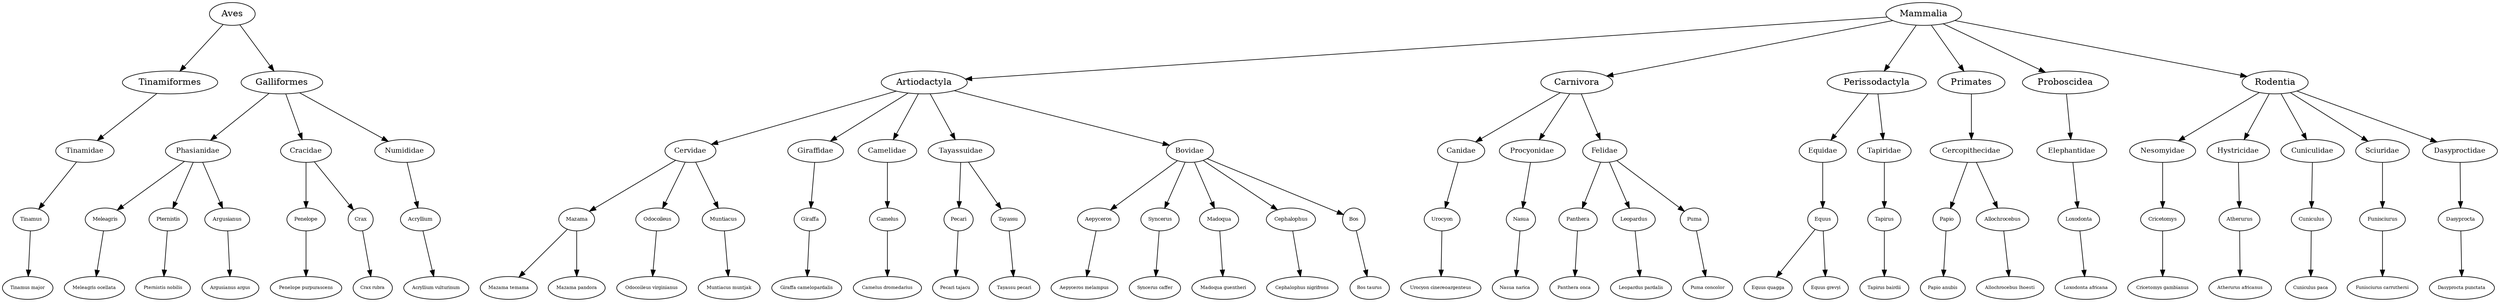 strict digraph "iwildcam36" {

	ranksep = 1
	//root 0 Aves begins
	subgraph "0 Aves" {
		//subgraph "layer 0"{
			node [width="1", fontsize=14]
			//node
			"0 Aves" [label="Aves"]
			//edge
			"0 Aves" -> "9 Tinamiformes"
			"0 Aves" -> "4 Galliformes"
		//}
		//subgraph "layer 1"{
			node [width="0", fontsize=11]
			//node
			"9 Tinamiformes" [label="Tinamiformes"]
			"4 Galliformes" [label="Galliformes"]
			//edge
			"9 Tinamiformes" -> "30 Tinamidae"
			"4 Galliformes" -> "25 Phasianidae"
			"4 Galliformes" -> "15 Cracidae"
			"4 Galliformes" -> "24 Numididae"
		//}
		//subgraph "layer 2"{
			node [width="0", fontsize=8]
			//node
			"24 Numididae" [label="Numididae"]
			"30 Tinamidae" [label="Tinamidae"]
			"25 Phasianidae" [label="Phasianidae"]
			"15 Cracidae" [label="Cracidae"]
			//edge
			"25 Phasianidae" -> "50 Meleagris"
			"30 Tinamidae" -> "63 Tinamus"
			"25 Phasianidae" -> "58 Pternistis"
			"15 Cracidae" -> "57 Penelope"
			"24 Numididae" -> "31 Acryllium"
			"25 Phasianidae" -> "34 Argusianus"
			"15 Cracidae" -> "39 Crax"
		//}
		//subgraph "layer 3"{
			node [width="0", fontsize=7]
			//node
			"34 Argusianus" [label="Argusianus"]
			"50 Meleagris" [label="Meleagris"]
			"39 Crax" [label="Crax"]
			"31 Acryllium" [label="Acryllium"]
			"63 Tinamus" [label="Tinamus"]
			"57 Penelope" [label="Penelope"]
			"58 Pternistis" [label="Pternistis"]
			//edge
			"57 Penelope" -> "93 Penelope purpurascens"
			"63 Tinamus" -> "99 Tinamus major"
			"50 Meleagris" -> "86 Meleagris ocellata"
			"31 Acryllium" -> "65 Acryllium vulturinum"
			"39 Crax" -> "73 Crax rubra"
			"34 Argusianus" -> "68 Argusianus argus"
			"58 Pternistis" -> "94 Pternistis nobilis"
		//}
		//subgraph "layer 4"{
			node [width="0", fontsize=5]
			//node
			"73 Crax rubra" [label="Crax rubra"]
			"65 Acryllium vulturinum" [label="Acryllium vulturinum"]
			"93 Penelope purpurascens" [label="Penelope purpurascens"]
			"86 Meleagris ocellata" [label="Meleagris ocellata"]
			"94 Pternistis nobilis" [label="Pternistis nobilis"]
			"99 Tinamus major" [label="Tinamus major"]
			"68 Argusianus argus" [label="Argusianus argus"]
			//edge
		//}
	}
	//root 0 Aves ends
	//root 1 Mammalia begins
	subgraph "1 Mammalia" {
		//subgraph "layer 0"{
			node [width="1", fontsize=14]
			//node
			"1 Mammalia" [label="Mammalia"]
			//edge
			"1 Mammalia" -> "2 Artiodactyla"
			"1 Mammalia" -> "3 Carnivora"
			"1 Mammalia" -> "5 Perissodactyla"
			"1 Mammalia" -> "6 Primates"
			"1 Mammalia" -> "7 Proboscidea"
			"1 Mammalia" -> "8 Rodentia"
		//}
		//subgraph "layer 1"{
			node [width="0", fontsize=11]
			//node
			"5 Perissodactyla" [label="Perissodactyla"]
			"2 Artiodactyla" [label="Artiodactyla"]
			"6 Primates" [label="Primates"]
			"3 Carnivora" [label="Carnivora"]
			"7 Proboscidea" [label="Proboscidea"]
			"8 Rodentia" [label="Rodentia"]
			//edge
			"7 Proboscidea" -> "18 Elephantidae"
			"2 Artiodactyla" -> "14 Cervidae"
			"2 Artiodactyla" -> "21 Giraffidae"
			"2 Artiodactyla" -> "11 Camelidae"
			"3 Carnivora" -> "12 Canidae"
			"8 Rodentia" -> "23 Nesomyidae"
			"8 Rodentia" -> "22 Hystricidae"
			"8 Rodentia" -> "16 Cuniculidae"
			"5 Perissodactyla" -> "19 Equidae"
			"2 Artiodactyla" -> "29 Tayassuidae"
			"2 Artiodactyla" -> "10 Bovidae"
			"8 Rodentia" -> "27 Sciuridae"
			"6 Primates" -> "13 Cercopithecidae"
			"8 Rodentia" -> "17 Dasyproctidae"
			"3 Carnivora" -> "26 Procyonidae"
			"3 Carnivora" -> "20 Felidae"
			"5 Perissodactyla" -> "28 Tapiridae"
		//}
		//subgraph "layer 2"{
			node [width="0", fontsize=8]
			//node
			"19 Equidae" [label="Equidae"]
			"29 Tayassuidae" [label="Tayassuidae"]
			"26 Procyonidae" [label="Procyonidae"]
			"23 Nesomyidae" [label="Nesomyidae"]
			"27 Sciuridae" [label="Sciuridae"]
			"16 Cuniculidae" [label="Cuniculidae"]
			"28 Tapiridae" [label="Tapiridae"]
			"11 Camelidae" [label="Camelidae"]
			"14 Cervidae" [label="Cervidae"]
			"22 Hystricidae" [label="Hystricidae"]
			"10 Bovidae" [label="Bovidae"]
			"13 Cercopithecidae" [label="Cercopithecidae"]
			"20 Felidae" [label="Felidae"]
			"17 Dasyproctidae" [label="Dasyproctidae"]
			"12 Canidae" [label="Canidae"]
			"18 Elephantidae" [label="Elephantidae"]
			"21 Giraffidae" [label="Giraffidae"]
			//edge
			"18 Elephantidae" -> "47 Loxodonta"
			"26 Procyonidae" -> "52 Nasua"
			"14 Cervidae" -> "49 Mazama"
			"10 Bovidae" -> "32 Aepyceros"
			"22 Hystricidae" -> "35 Atherurus"
			"10 Bovidae" -> "60 Syncerus"
			"29 Tayassuidae" -> "56 Pecari"
			"13 Cercopithecidae" -> "55 Papio"
			"20 Felidae" -> "54 Panthera"
			"12 Canidae" -> "64 Urocyon"
			"19 Equidae" -> "43 Equus"
			"27 Sciuridae" -> "44 Funisciurus"
			"20 Felidae" -> "46 Leopardus"
			"14 Cervidae" -> "53 Odocoileus"
			"21 Giraffidae" -> "45 Giraffa"
			"10 Bovidae" -> "48 Madoqua"
			"20 Felidae" -> "59 Puma"
			"13 Cercopithecidae" -> "33 Allochrocebus"
			"28 Tapiridae" -> "61 Tapirus"
			"10 Bovidae" -> "38 Cephalophus"
			"23 Nesomyidae" -> "40 Cricetomys"
			"14 Cervidae" -> "51 Muntiacus"
			"11 Camelidae" -> "37 Camelus"
			"16 Cuniculidae" -> "41 Cuniculus"
			"29 Tayassuidae" -> "62 Tayassu"
			"17 Dasyproctidae" -> "42 Dasyprocta"
			"10 Bovidae" -> "36 Bos"
		//}
		//subgraph "layer 3"{
			node [width="0", fontsize=7]
			//node
			"41 Cuniculus" [label="Cuniculus"]
			"61 Tapirus" [label="Tapirus"]
			"62 Tayassu" [label="Tayassu"]
			"42 Dasyprocta" [label="Dasyprocta"]
			"32 Aepyceros" [label="Aepyceros"]
			"56 Pecari" [label="Pecari"]
			"47 Loxodonta" [label="Loxodonta"]
			"48 Madoqua" [label="Madoqua"]
			"43 Equus" [label="Equus"]
			"36 Bos" [label="Bos"]
			"59 Puma" [label="Puma"]
			"60 Syncerus" [label="Syncerus"]
			"46 Leopardus" [label="Leopardus"]
			"38 Cephalophus" [label="Cephalophus"]
			"54 Panthera" [label="Panthera"]
			"37 Camelus" [label="Camelus"]
			"45 Giraffa" [label="Giraffa"]
			"64 Urocyon" [label="Urocyon"]
			"35 Atherurus" [label="Atherurus"]
			"55 Papio" [label="Papio"]
			"40 Cricetomys" [label="Cricetomys"]
			"33 Allochrocebus" [label="Allochrocebus"]
			"51 Muntiacus" [label="Muntiacus"]
			"49 Mazama" [label="Mazama"]
			"53 Odocoileus" [label="Odocoileus"]
			"52 Nasua" [label="Nasua"]
			"44 Funisciurus" [label="Funisciurus"]
			//edge
			"64 Urocyon" -> "100 Urocyon cinereoargenteus"
			"47 Loxodonta" -> "82 Loxodonta africana"
			"36 Bos" -> "70 Bos taurus"
			"45 Giraffa" -> "80 Giraffa camelopardalis"
			"51 Muntiacus" -> "87 Muntiacus muntjak"
			"35 Atherurus" -> "69 Atherurus africanus"
			"33 Allochrocebus" -> "67 Allochrocebus lhoesti"
			"60 Syncerus" -> "96 Syncerus caffer"
			"42 Dasyprocta" -> "76 Dasyprocta punctata"
			"49 Mazama" -> "85 Mazama temama"
			"62 Tayassu" -> "98 Tayassu pecari"
			"54 Panthera" -> "90 Panthera onca"
			"40 Cricetomys" -> "74 Cricetomys gambianus"
			"43 Equus" -> "78 Equus quagga"
			"37 Camelus" -> "71 Camelus dromedarius"
			"41 Cuniculus" -> "75 Cuniculus paca"
			"38 Cephalophus" -> "72 Cephalophus nigrifrons"
			"59 Puma" -> "95 Puma concolor"
			"52 Nasua" -> "88 Nasua narica"
			"56 Pecari" -> "92 Pecari tajacu"
			"48 Madoqua" -> "83 Madoqua guentheri"
			"53 Odocoileus" -> "89 Odocoileus virginianus"
			"44 Funisciurus" -> "79 Funisciurus carruthersi"
			"49 Mazama" -> "84 Mazama pandora"
			"46 Leopardus" -> "81 Leopardus pardalis"
			"61 Tapirus" -> "97 Tapirus bairdii"
			"43 Equus" -> "77 Equus grevyi"
			"55 Papio" -> "91 Papio anubis"
			"32 Aepyceros" -> "66 Aepyceros melampus"
		//}
		//subgraph "layer 4"{
			node [width="0", fontsize=5]
			//node
			"78 Equus quagga" [label="Equus quagga"]
			"77 Equus grevyi" [label="Equus grevyi"]
			"95 Puma concolor" [label="Puma concolor"]
			"79 Funisciurus carruthersi" [label="Funisciurus carruthersi"]
			"80 Giraffa camelopardalis" [label="Giraffa camelopardalis"]
			"96 Syncerus caffer" [label="Syncerus caffer"]
			"92 Pecari tajacu" [label="Pecari tajacu"]
			"97 Tapirus bairdii" [label="Tapirus bairdii"]
			"81 Leopardus pardalis" [label="Leopardus pardalis"]
			"98 Tayassu pecari" [label="Tayassu pecari"]
			"66 Aepyceros melampus" [label="Aepyceros melampus"]
			"82 Loxodonta africana" [label="Loxodonta africana"]
			"83 Madoqua guentheri" [label="Madoqua guentheri"]
			"67 Allochrocebus lhoesti" [label="Allochrocebus lhoesti"]
			"100 Urocyon cinereoargenteus" [label="Urocyon cinereoargenteus"]
			"85 Mazama temama" [label="Mazama temama"]
			"69 Atherurus africanus" [label="Atherurus africanus"]
			"84 Mazama pandora" [label="Mazama pandora"]
			"70 Bos taurus" [label="Bos taurus"]
			"71 Camelus dromedarius" [label="Camelus dromedarius"]
			"87 Muntiacus muntjak" [label="Muntiacus muntjak"]
			"72 Cephalophus nigrifrons" [label="Cephalophus nigrifrons"]
			"88 Nasua narica" [label="Nasua narica"]
			"89 Odocoileus virginianus" [label="Odocoileus virginianus"]
			"90 Panthera onca" [label="Panthera onca"]
			"74 Cricetomys gambianus" [label="Cricetomys gambianus"]
			"75 Cuniculus paca" [label="Cuniculus paca"]
			"91 Papio anubis" [label="Papio anubis"]
			"76 Dasyprocta punctata" [label="Dasyprocta punctata"]
			//edge
		//}
	}
	//root 1 Mammalia ends
	//style settings
	rankdir = TB;
}
